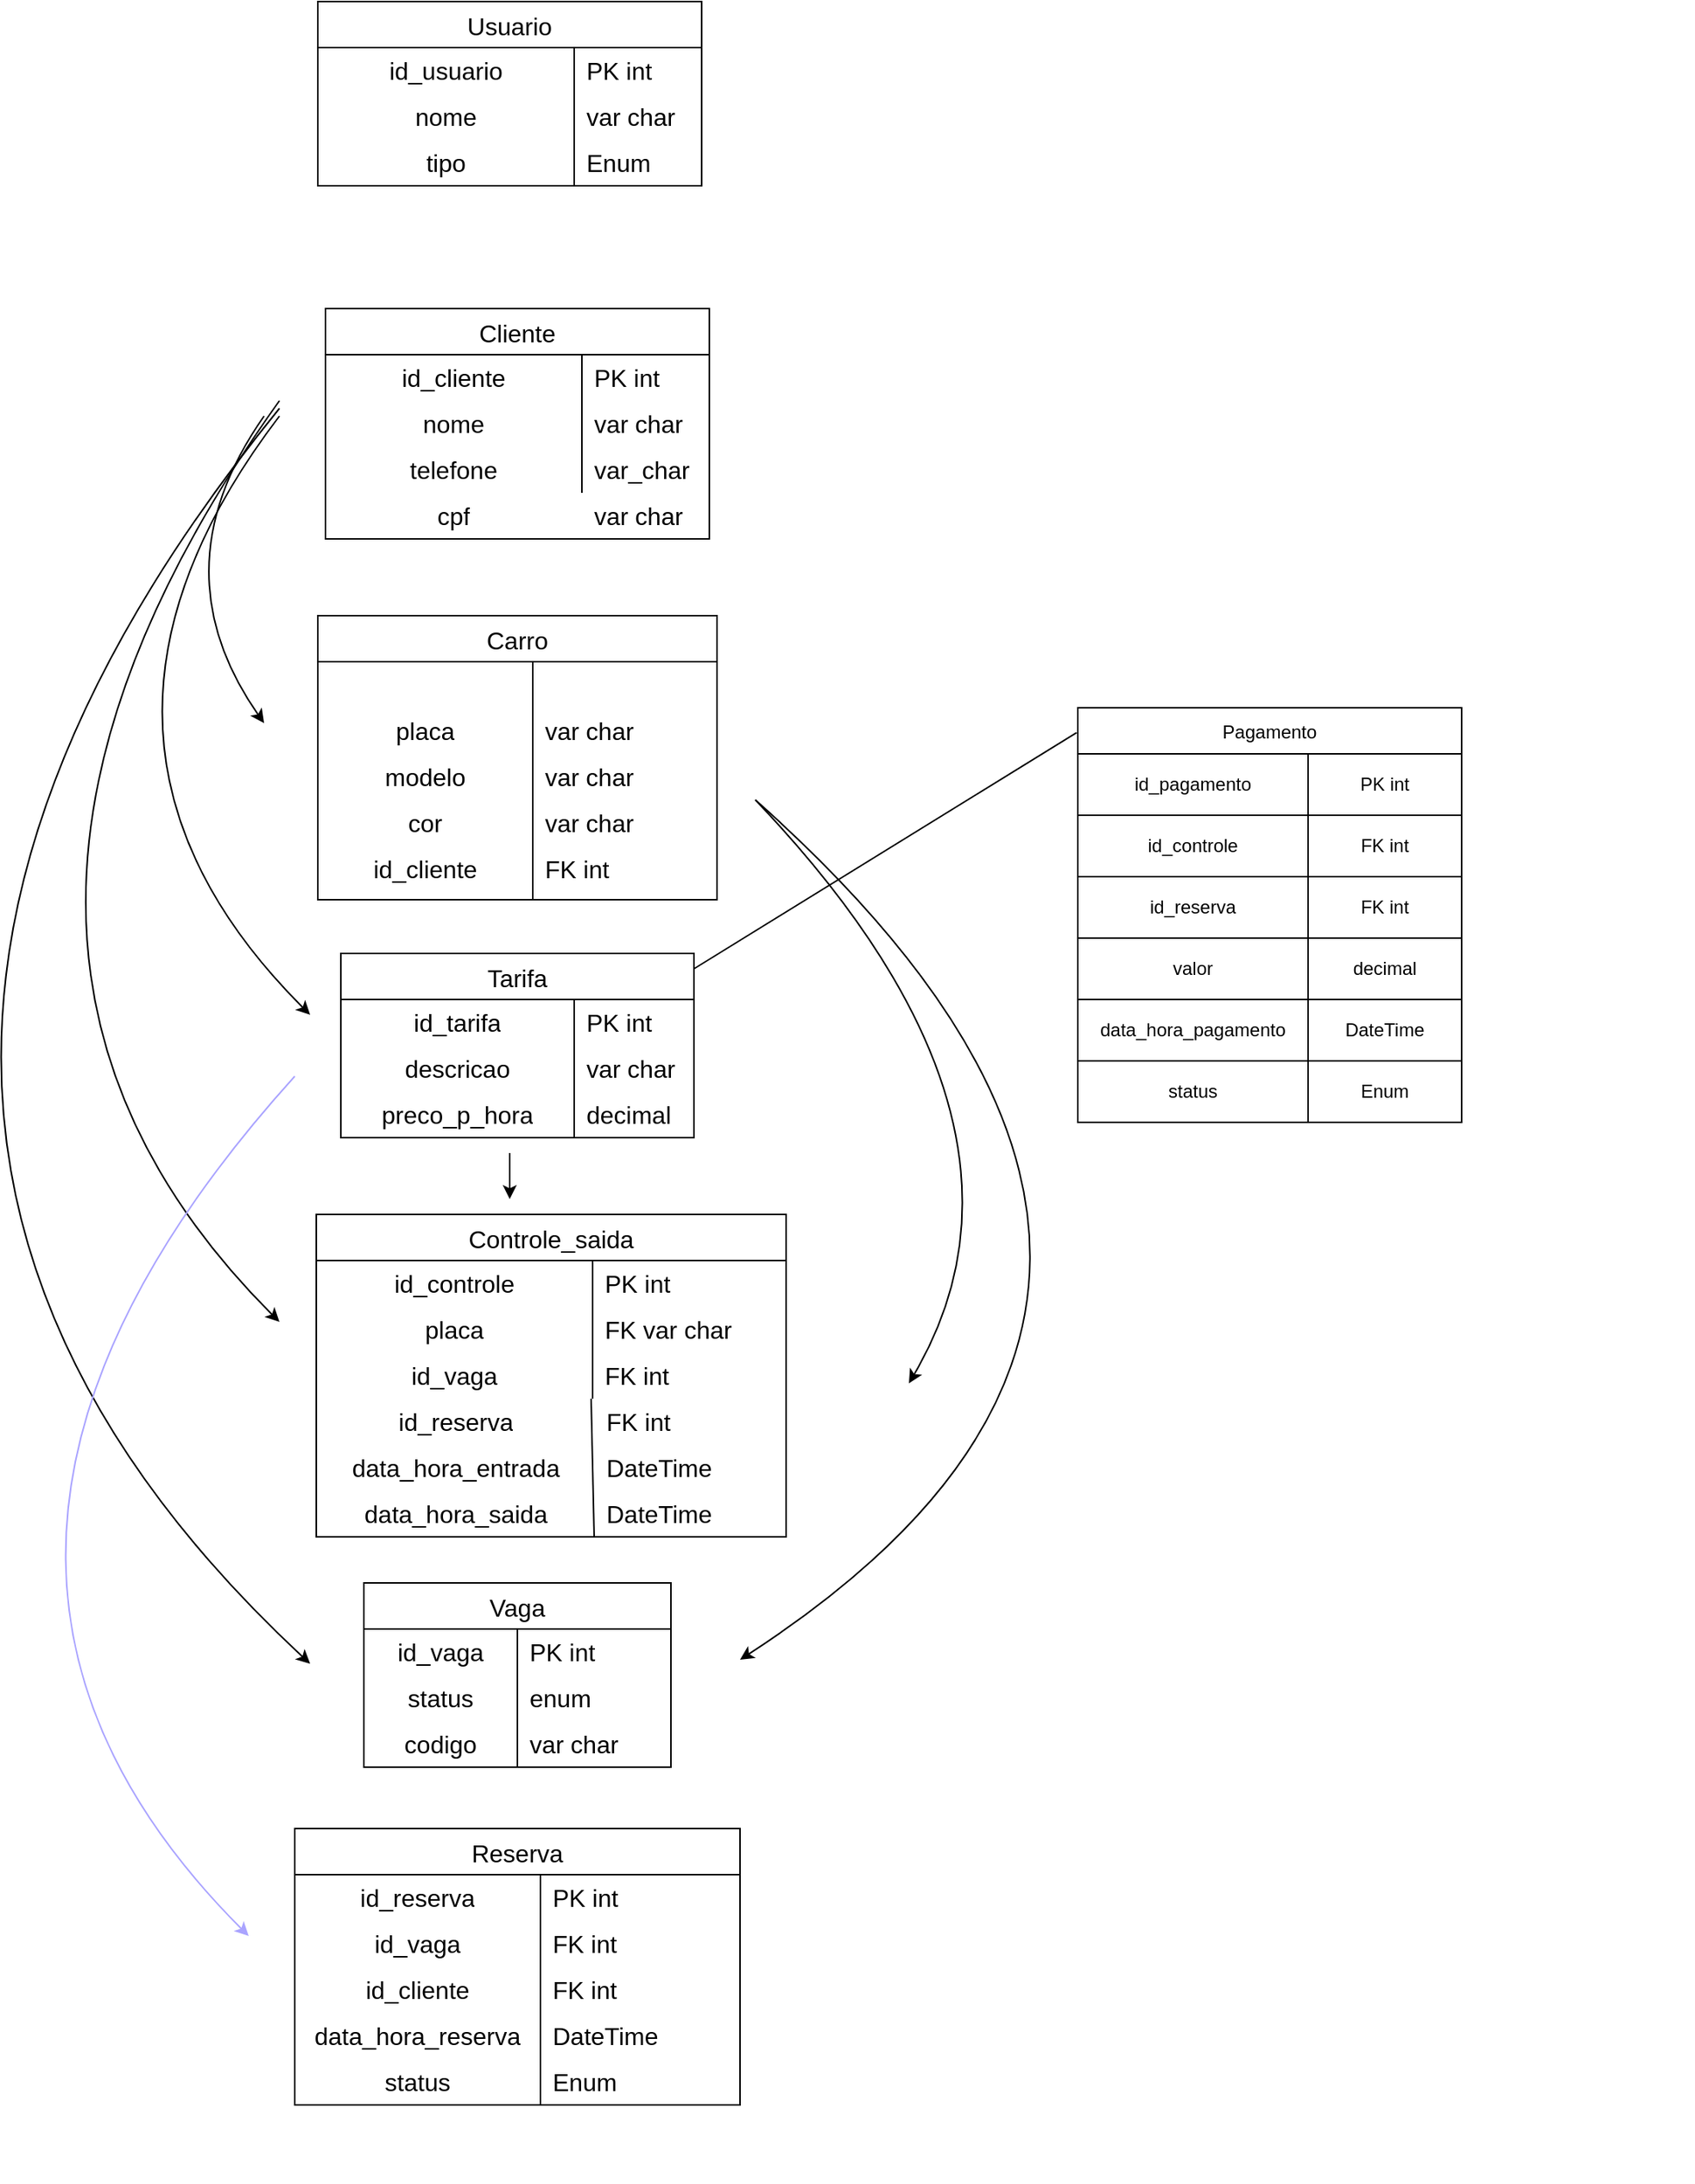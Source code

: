 <mxfile version="26.1.0">
  <diagram name="Página-1" id="wdXB22IewUDBMc40vJ91">
    <mxGraphModel dx="3342" dy="2612" grid="1" gridSize="10" guides="1" tooltips="1" connect="1" arrows="1" fold="1" page="1" pageScale="1" pageWidth="827" pageHeight="1169" math="0" shadow="0">
      <root>
        <mxCell id="0" />
        <mxCell id="1" parent="0" />
        <mxCell id="DIkyXZlzD1gCgE19vxyJ-11" value="Vaga" style="shape=table;startSize=30;container=1;collapsible=0;childLayout=tableLayout;fixedRows=1;rowLines=0;fontStyle=0;strokeColor=default;fontSize=16;" parent="1" vertex="1">
          <mxGeometry x="-135" y="-40" width="200" height="120" as="geometry" />
        </mxCell>
        <mxCell id="DIkyXZlzD1gCgE19vxyJ-12" value="" style="shape=tableRow;horizontal=0;startSize=0;swimlaneHead=0;swimlaneBody=0;top=0;left=0;bottom=0;right=0;collapsible=0;dropTarget=0;fillColor=none;points=[[0,0.5],[1,0.5]];portConstraint=eastwest;strokeColor=inherit;fontSize=16;" parent="DIkyXZlzD1gCgE19vxyJ-11" vertex="1">
          <mxGeometry y="30" width="200" height="30" as="geometry" />
        </mxCell>
        <mxCell id="DIkyXZlzD1gCgE19vxyJ-13" value="id_vaga" style="shape=partialRectangle;html=1;whiteSpace=wrap;connectable=0;fillColor=none;top=0;left=0;bottom=0;right=0;overflow=hidden;pointerEvents=1;strokeColor=inherit;fontSize=16;" parent="DIkyXZlzD1gCgE19vxyJ-12" vertex="1">
          <mxGeometry width="100" height="30" as="geometry">
            <mxRectangle width="100" height="30" as="alternateBounds" />
          </mxGeometry>
        </mxCell>
        <mxCell id="DIkyXZlzD1gCgE19vxyJ-14" value="PK int" style="shape=partialRectangle;html=1;whiteSpace=wrap;connectable=0;fillColor=none;top=0;left=0;bottom=0;right=0;align=left;spacingLeft=6;overflow=hidden;strokeColor=inherit;fontSize=16;" parent="DIkyXZlzD1gCgE19vxyJ-12" vertex="1">
          <mxGeometry x="100" width="100" height="30" as="geometry">
            <mxRectangle width="100" height="30" as="alternateBounds" />
          </mxGeometry>
        </mxCell>
        <mxCell id="DIkyXZlzD1gCgE19vxyJ-15" value="" style="shape=tableRow;horizontal=0;startSize=0;swimlaneHead=0;swimlaneBody=0;top=0;left=0;bottom=0;right=0;collapsible=0;dropTarget=0;fillColor=none;points=[[0,0.5],[1,0.5]];portConstraint=eastwest;strokeColor=inherit;fontSize=16;" parent="DIkyXZlzD1gCgE19vxyJ-11" vertex="1">
          <mxGeometry y="60" width="200" height="30" as="geometry" />
        </mxCell>
        <mxCell id="DIkyXZlzD1gCgE19vxyJ-16" value="status" style="shape=partialRectangle;html=1;whiteSpace=wrap;connectable=0;fillColor=none;top=0;left=0;bottom=0;right=0;overflow=hidden;strokeColor=inherit;fontSize=16;" parent="DIkyXZlzD1gCgE19vxyJ-15" vertex="1">
          <mxGeometry width="100" height="30" as="geometry">
            <mxRectangle width="100" height="30" as="alternateBounds" />
          </mxGeometry>
        </mxCell>
        <mxCell id="DIkyXZlzD1gCgE19vxyJ-17" value="enum" style="shape=partialRectangle;html=1;whiteSpace=wrap;connectable=0;fillColor=none;top=0;left=0;bottom=0;right=0;align=left;spacingLeft=6;overflow=hidden;strokeColor=inherit;fontSize=16;" parent="DIkyXZlzD1gCgE19vxyJ-15" vertex="1">
          <mxGeometry x="100" width="100" height="30" as="geometry">
            <mxRectangle width="100" height="30" as="alternateBounds" />
          </mxGeometry>
        </mxCell>
        <mxCell id="DIkyXZlzD1gCgE19vxyJ-18" value="" style="shape=tableRow;horizontal=0;startSize=0;swimlaneHead=0;swimlaneBody=0;top=0;left=0;bottom=0;right=0;collapsible=0;dropTarget=0;fillColor=none;points=[[0,0.5],[1,0.5]];portConstraint=eastwest;strokeColor=inherit;fontSize=16;" parent="DIkyXZlzD1gCgE19vxyJ-11" vertex="1">
          <mxGeometry y="90" width="200" height="30" as="geometry" />
        </mxCell>
        <mxCell id="DIkyXZlzD1gCgE19vxyJ-19" value="codigo" style="shape=partialRectangle;html=1;whiteSpace=wrap;connectable=0;fillColor=none;top=0;left=0;bottom=0;right=0;overflow=hidden;strokeColor=inherit;fontSize=16;" parent="DIkyXZlzD1gCgE19vxyJ-18" vertex="1">
          <mxGeometry width="100" height="30" as="geometry">
            <mxRectangle width="100" height="30" as="alternateBounds" />
          </mxGeometry>
        </mxCell>
        <mxCell id="DIkyXZlzD1gCgE19vxyJ-20" value="var char" style="shape=partialRectangle;html=1;whiteSpace=wrap;connectable=0;fillColor=none;top=0;left=0;bottom=0;right=0;align=left;spacingLeft=6;overflow=hidden;strokeColor=inherit;fontSize=16;" parent="DIkyXZlzD1gCgE19vxyJ-18" vertex="1">
          <mxGeometry x="100" width="100" height="30" as="geometry">
            <mxRectangle width="100" height="30" as="alternateBounds" />
          </mxGeometry>
        </mxCell>
        <mxCell id="DIkyXZlzD1gCgE19vxyJ-31" value="Cliente" style="shape=table;startSize=30;container=1;collapsible=0;childLayout=tableLayout;fixedRows=1;rowLines=0;fontStyle=0;strokeColor=default;fontSize=16;" parent="1" vertex="1">
          <mxGeometry x="-160" y="-870" width="250" height="150" as="geometry" />
        </mxCell>
        <mxCell id="DIkyXZlzD1gCgE19vxyJ-32" value="" style="shape=tableRow;horizontal=0;startSize=0;swimlaneHead=0;swimlaneBody=0;top=0;left=0;bottom=0;right=0;collapsible=0;dropTarget=0;fillColor=none;points=[[0,0.5],[1,0.5]];portConstraint=eastwest;strokeColor=inherit;fontSize=16;" parent="DIkyXZlzD1gCgE19vxyJ-31" vertex="1">
          <mxGeometry y="30" width="250" height="30" as="geometry" />
        </mxCell>
        <mxCell id="DIkyXZlzD1gCgE19vxyJ-33" value="id_cliente" style="shape=partialRectangle;html=1;whiteSpace=wrap;connectable=0;fillColor=none;top=0;left=0;bottom=0;right=0;overflow=hidden;pointerEvents=1;strokeColor=inherit;fontSize=16;" parent="DIkyXZlzD1gCgE19vxyJ-32" vertex="1">
          <mxGeometry width="167" height="30" as="geometry">
            <mxRectangle width="167" height="30" as="alternateBounds" />
          </mxGeometry>
        </mxCell>
        <mxCell id="DIkyXZlzD1gCgE19vxyJ-34" value="PK int" style="shape=partialRectangle;html=1;whiteSpace=wrap;connectable=0;fillColor=none;top=0;left=0;bottom=0;right=0;align=left;spacingLeft=6;overflow=hidden;strokeColor=inherit;fontSize=16;" parent="DIkyXZlzD1gCgE19vxyJ-32" vertex="1">
          <mxGeometry x="167" width="83" height="30" as="geometry">
            <mxRectangle width="83" height="30" as="alternateBounds" />
          </mxGeometry>
        </mxCell>
        <mxCell id="DIkyXZlzD1gCgE19vxyJ-35" value="" style="shape=tableRow;horizontal=0;startSize=0;swimlaneHead=0;swimlaneBody=0;top=0;left=0;bottom=0;right=0;collapsible=0;dropTarget=0;fillColor=none;points=[[0,0.5],[1,0.5]];portConstraint=eastwest;strokeColor=inherit;fontSize=16;" parent="DIkyXZlzD1gCgE19vxyJ-31" vertex="1">
          <mxGeometry y="60" width="250" height="30" as="geometry" />
        </mxCell>
        <mxCell id="DIkyXZlzD1gCgE19vxyJ-36" value="nome" style="shape=partialRectangle;html=1;whiteSpace=wrap;connectable=0;fillColor=none;top=0;left=0;bottom=0;right=0;overflow=hidden;strokeColor=inherit;fontSize=16;" parent="DIkyXZlzD1gCgE19vxyJ-35" vertex="1">
          <mxGeometry width="167" height="30" as="geometry">
            <mxRectangle width="167" height="30" as="alternateBounds" />
          </mxGeometry>
        </mxCell>
        <mxCell id="DIkyXZlzD1gCgE19vxyJ-37" value="var char" style="shape=partialRectangle;html=1;whiteSpace=wrap;connectable=0;fillColor=none;top=0;left=0;bottom=0;right=0;align=left;spacingLeft=6;overflow=hidden;strokeColor=inherit;fontSize=16;" parent="DIkyXZlzD1gCgE19vxyJ-35" vertex="1">
          <mxGeometry x="167" width="83" height="30" as="geometry">
            <mxRectangle width="83" height="30" as="alternateBounds" />
          </mxGeometry>
        </mxCell>
        <mxCell id="DIkyXZlzD1gCgE19vxyJ-38" value="" style="shape=tableRow;horizontal=0;startSize=0;swimlaneHead=0;swimlaneBody=0;top=0;left=0;bottom=0;right=0;collapsible=0;dropTarget=0;fillColor=none;points=[[0,0.5],[1,0.5]];portConstraint=eastwest;strokeColor=inherit;fontSize=16;" parent="DIkyXZlzD1gCgE19vxyJ-31" vertex="1">
          <mxGeometry y="90" width="250" height="30" as="geometry" />
        </mxCell>
        <mxCell id="DIkyXZlzD1gCgE19vxyJ-39" value="telefone" style="shape=partialRectangle;html=1;whiteSpace=wrap;connectable=0;fillColor=none;top=0;left=0;bottom=0;right=0;overflow=hidden;strokeColor=inherit;fontSize=16;" parent="DIkyXZlzD1gCgE19vxyJ-38" vertex="1">
          <mxGeometry width="167" height="30" as="geometry">
            <mxRectangle width="167" height="30" as="alternateBounds" />
          </mxGeometry>
        </mxCell>
        <mxCell id="DIkyXZlzD1gCgE19vxyJ-40" value="var_char" style="shape=partialRectangle;html=1;whiteSpace=wrap;connectable=0;fillColor=none;top=0;left=0;bottom=0;right=0;align=left;spacingLeft=6;overflow=hidden;strokeColor=inherit;fontSize=16;" parent="DIkyXZlzD1gCgE19vxyJ-38" vertex="1">
          <mxGeometry x="167" width="83" height="30" as="geometry">
            <mxRectangle width="83" height="30" as="alternateBounds" />
          </mxGeometry>
        </mxCell>
        <mxCell id="DIkyXZlzD1gCgE19vxyJ-41" value="Reserva" style="shape=table;startSize=30;container=1;collapsible=0;childLayout=tableLayout;fixedRows=1;rowLines=0;fontStyle=0;strokeColor=default;fontSize=16;" parent="1" vertex="1">
          <mxGeometry x="-180" y="120" width="290" height="180" as="geometry" />
        </mxCell>
        <mxCell id="DIkyXZlzD1gCgE19vxyJ-42" value="" style="shape=tableRow;horizontal=0;startSize=0;swimlaneHead=0;swimlaneBody=0;top=0;left=0;bottom=0;right=0;collapsible=0;dropTarget=0;fillColor=none;points=[[0,0.5],[1,0.5]];portConstraint=eastwest;strokeColor=inherit;fontSize=16;" parent="DIkyXZlzD1gCgE19vxyJ-41" vertex="1">
          <mxGeometry y="30" width="290" height="30" as="geometry" />
        </mxCell>
        <mxCell id="DIkyXZlzD1gCgE19vxyJ-43" value="id_reserva" style="shape=partialRectangle;html=1;whiteSpace=wrap;connectable=0;fillColor=none;top=0;left=0;bottom=0;right=0;overflow=hidden;pointerEvents=1;strokeColor=inherit;fontSize=16;" parent="DIkyXZlzD1gCgE19vxyJ-42" vertex="1">
          <mxGeometry width="160" height="30" as="geometry">
            <mxRectangle width="160" height="30" as="alternateBounds" />
          </mxGeometry>
        </mxCell>
        <mxCell id="DIkyXZlzD1gCgE19vxyJ-44" value="PK int" style="shape=partialRectangle;html=1;whiteSpace=wrap;connectable=0;fillColor=none;top=0;left=0;bottom=0;right=0;align=left;spacingLeft=6;overflow=hidden;strokeColor=inherit;fontSize=16;" parent="DIkyXZlzD1gCgE19vxyJ-42" vertex="1">
          <mxGeometry x="160" width="130" height="30" as="geometry">
            <mxRectangle width="130" height="30" as="alternateBounds" />
          </mxGeometry>
        </mxCell>
        <mxCell id="DIkyXZlzD1gCgE19vxyJ-45" value="" style="shape=tableRow;horizontal=0;startSize=0;swimlaneHead=0;swimlaneBody=0;top=0;left=0;bottom=0;right=0;collapsible=0;dropTarget=0;fillColor=none;points=[[0,0.5],[1,0.5]];portConstraint=eastwest;strokeColor=inherit;fontSize=16;" parent="DIkyXZlzD1gCgE19vxyJ-41" vertex="1">
          <mxGeometry y="60" width="290" height="30" as="geometry" />
        </mxCell>
        <mxCell id="DIkyXZlzD1gCgE19vxyJ-46" value="id_vaga" style="shape=partialRectangle;html=1;whiteSpace=wrap;connectable=0;fillColor=none;top=0;left=0;bottom=0;right=0;overflow=hidden;strokeColor=inherit;fontSize=16;" parent="DIkyXZlzD1gCgE19vxyJ-45" vertex="1">
          <mxGeometry width="160" height="30" as="geometry">
            <mxRectangle width="160" height="30" as="alternateBounds" />
          </mxGeometry>
        </mxCell>
        <mxCell id="DIkyXZlzD1gCgE19vxyJ-47" value="FK int" style="shape=partialRectangle;html=1;whiteSpace=wrap;connectable=0;fillColor=none;top=0;left=0;bottom=0;right=0;align=left;spacingLeft=6;overflow=hidden;strokeColor=inherit;fontSize=16;" parent="DIkyXZlzD1gCgE19vxyJ-45" vertex="1">
          <mxGeometry x="160" width="130" height="30" as="geometry">
            <mxRectangle width="130" height="30" as="alternateBounds" />
          </mxGeometry>
        </mxCell>
        <mxCell id="DIkyXZlzD1gCgE19vxyJ-48" value="" style="shape=tableRow;horizontal=0;startSize=0;swimlaneHead=0;swimlaneBody=0;top=0;left=0;bottom=0;right=0;collapsible=0;dropTarget=0;fillColor=none;points=[[0,0.5],[1,0.5]];portConstraint=eastwest;strokeColor=inherit;fontSize=16;" parent="DIkyXZlzD1gCgE19vxyJ-41" vertex="1">
          <mxGeometry y="90" width="290" height="30" as="geometry" />
        </mxCell>
        <mxCell id="DIkyXZlzD1gCgE19vxyJ-49" value="id_cliente" style="shape=partialRectangle;html=1;whiteSpace=wrap;connectable=0;fillColor=none;top=0;left=0;bottom=0;right=0;overflow=hidden;strokeColor=inherit;fontSize=16;" parent="DIkyXZlzD1gCgE19vxyJ-48" vertex="1">
          <mxGeometry width="160" height="30" as="geometry">
            <mxRectangle width="160" height="30" as="alternateBounds" />
          </mxGeometry>
        </mxCell>
        <mxCell id="DIkyXZlzD1gCgE19vxyJ-50" value="FK int" style="shape=partialRectangle;html=1;whiteSpace=wrap;connectable=0;fillColor=none;top=0;left=0;bottom=0;right=0;align=left;spacingLeft=6;overflow=hidden;strokeColor=inherit;fontSize=16;" parent="DIkyXZlzD1gCgE19vxyJ-48" vertex="1">
          <mxGeometry x="160" width="130" height="30" as="geometry">
            <mxRectangle width="130" height="30" as="alternateBounds" />
          </mxGeometry>
        </mxCell>
        <mxCell id="DIkyXZlzD1gCgE19vxyJ-51" value="Controle_saida" style="shape=table;startSize=30;container=1;collapsible=0;childLayout=tableLayout;fixedRows=1;rowLines=0;fontStyle=0;strokeColor=default;fontSize=16;strokeWidth=1;" parent="1" vertex="1">
          <mxGeometry x="-166" y="-280" width="306" height="210" as="geometry" />
        </mxCell>
        <mxCell id="DIkyXZlzD1gCgE19vxyJ-52" value="" style="shape=tableRow;horizontal=0;startSize=0;swimlaneHead=0;swimlaneBody=0;top=0;left=0;bottom=0;right=0;collapsible=0;dropTarget=0;fillColor=none;points=[[0,0.5],[1,0.5]];portConstraint=eastwest;strokeColor=inherit;fontSize=16;" parent="DIkyXZlzD1gCgE19vxyJ-51" vertex="1">
          <mxGeometry y="30" width="306" height="30" as="geometry" />
        </mxCell>
        <mxCell id="DIkyXZlzD1gCgE19vxyJ-53" value="id_controle" style="shape=partialRectangle;html=1;whiteSpace=wrap;connectable=0;fillColor=none;top=0;left=0;bottom=0;right=0;overflow=hidden;pointerEvents=1;strokeColor=inherit;fontSize=16;" parent="DIkyXZlzD1gCgE19vxyJ-52" vertex="1">
          <mxGeometry width="180" height="30" as="geometry">
            <mxRectangle width="180" height="30" as="alternateBounds" />
          </mxGeometry>
        </mxCell>
        <mxCell id="DIkyXZlzD1gCgE19vxyJ-54" value="PK int" style="shape=partialRectangle;html=1;whiteSpace=wrap;connectable=0;fillColor=none;top=0;left=0;bottom=0;right=0;align=left;spacingLeft=6;overflow=hidden;strokeColor=inherit;fontSize=16;" parent="DIkyXZlzD1gCgE19vxyJ-52" vertex="1">
          <mxGeometry x="180" width="126" height="30" as="geometry">
            <mxRectangle width="126" height="30" as="alternateBounds" />
          </mxGeometry>
        </mxCell>
        <mxCell id="DIkyXZlzD1gCgE19vxyJ-55" value="" style="shape=tableRow;horizontal=0;startSize=0;swimlaneHead=0;swimlaneBody=0;top=0;left=0;bottom=0;right=0;collapsible=0;dropTarget=0;fillColor=none;points=[[0,0.5],[1,0.5]];portConstraint=eastwest;strokeColor=inherit;fontSize=16;" parent="DIkyXZlzD1gCgE19vxyJ-51" vertex="1">
          <mxGeometry y="60" width="306" height="30" as="geometry" />
        </mxCell>
        <mxCell id="DIkyXZlzD1gCgE19vxyJ-56" value="placa" style="shape=partialRectangle;html=1;whiteSpace=wrap;connectable=0;fillColor=none;top=0;left=0;bottom=0;right=0;overflow=hidden;strokeColor=inherit;fontSize=16;" parent="DIkyXZlzD1gCgE19vxyJ-55" vertex="1">
          <mxGeometry width="180" height="30" as="geometry">
            <mxRectangle width="180" height="30" as="alternateBounds" />
          </mxGeometry>
        </mxCell>
        <mxCell id="DIkyXZlzD1gCgE19vxyJ-57" value="FK var char" style="shape=partialRectangle;html=1;whiteSpace=wrap;connectable=0;fillColor=none;top=0;left=0;bottom=0;right=0;align=left;spacingLeft=6;overflow=hidden;strokeColor=inherit;fontSize=16;" parent="DIkyXZlzD1gCgE19vxyJ-55" vertex="1">
          <mxGeometry x="180" width="126" height="30" as="geometry">
            <mxRectangle width="126" height="30" as="alternateBounds" />
          </mxGeometry>
        </mxCell>
        <mxCell id="DIkyXZlzD1gCgE19vxyJ-58" value="" style="shape=tableRow;horizontal=0;startSize=0;swimlaneHead=0;swimlaneBody=0;top=0;left=0;bottom=0;right=0;collapsible=0;dropTarget=0;fillColor=none;points=[[0,0.5],[1,0.5]];portConstraint=eastwest;strokeColor=inherit;fontSize=16;" parent="DIkyXZlzD1gCgE19vxyJ-51" vertex="1">
          <mxGeometry y="90" width="306" height="30" as="geometry" />
        </mxCell>
        <mxCell id="DIkyXZlzD1gCgE19vxyJ-59" value="id_vaga" style="shape=partialRectangle;html=1;whiteSpace=wrap;connectable=0;fillColor=none;top=0;left=0;bottom=0;right=0;overflow=hidden;strokeColor=inherit;fontSize=16;" parent="DIkyXZlzD1gCgE19vxyJ-58" vertex="1">
          <mxGeometry width="180" height="30" as="geometry">
            <mxRectangle width="180" height="30" as="alternateBounds" />
          </mxGeometry>
        </mxCell>
        <mxCell id="DIkyXZlzD1gCgE19vxyJ-60" value="FK int" style="shape=partialRectangle;html=1;whiteSpace=wrap;connectable=0;fillColor=none;top=0;left=0;bottom=0;right=0;align=left;spacingLeft=6;overflow=hidden;strokeColor=inherit;fontSize=16;" parent="DIkyXZlzD1gCgE19vxyJ-58" vertex="1">
          <mxGeometry x="180" width="126" height="30" as="geometry">
            <mxRectangle width="126" height="30" as="alternateBounds" />
          </mxGeometry>
        </mxCell>
        <mxCell id="DIkyXZlzD1gCgE19vxyJ-70" value="Tarifa" style="shape=table;startSize=30;container=1;collapsible=0;childLayout=tableLayout;fixedRows=1;rowLines=0;fontStyle=0;strokeColor=default;fontSize=16;" parent="1" vertex="1">
          <mxGeometry x="-150" y="-450" width="230" height="120" as="geometry" />
        </mxCell>
        <mxCell id="DIkyXZlzD1gCgE19vxyJ-71" value="" style="shape=tableRow;horizontal=0;startSize=0;swimlaneHead=0;swimlaneBody=0;top=0;left=0;bottom=0;right=0;collapsible=0;dropTarget=0;fillColor=none;points=[[0,0.5],[1,0.5]];portConstraint=eastwest;strokeColor=inherit;fontSize=16;" parent="DIkyXZlzD1gCgE19vxyJ-70" vertex="1">
          <mxGeometry y="30" width="230" height="30" as="geometry" />
        </mxCell>
        <mxCell id="DIkyXZlzD1gCgE19vxyJ-72" value="id_tarifa" style="shape=partialRectangle;html=1;whiteSpace=wrap;connectable=0;fillColor=none;top=0;left=0;bottom=0;right=0;overflow=hidden;pointerEvents=1;strokeColor=inherit;fontSize=16;" parent="DIkyXZlzD1gCgE19vxyJ-71" vertex="1">
          <mxGeometry width="152" height="30" as="geometry">
            <mxRectangle width="152" height="30" as="alternateBounds" />
          </mxGeometry>
        </mxCell>
        <mxCell id="DIkyXZlzD1gCgE19vxyJ-73" value="PK int" style="shape=partialRectangle;html=1;whiteSpace=wrap;connectable=0;fillColor=none;top=0;left=0;bottom=0;right=0;align=left;spacingLeft=6;overflow=hidden;strokeColor=inherit;fontSize=16;" parent="DIkyXZlzD1gCgE19vxyJ-71" vertex="1">
          <mxGeometry x="152" width="78" height="30" as="geometry">
            <mxRectangle width="78" height="30" as="alternateBounds" />
          </mxGeometry>
        </mxCell>
        <mxCell id="DIkyXZlzD1gCgE19vxyJ-74" value="" style="shape=tableRow;horizontal=0;startSize=0;swimlaneHead=0;swimlaneBody=0;top=0;left=0;bottom=0;right=0;collapsible=0;dropTarget=0;fillColor=none;points=[[0,0.5],[1,0.5]];portConstraint=eastwest;strokeColor=inherit;fontSize=16;" parent="DIkyXZlzD1gCgE19vxyJ-70" vertex="1">
          <mxGeometry y="60" width="230" height="30" as="geometry" />
        </mxCell>
        <mxCell id="DIkyXZlzD1gCgE19vxyJ-75" value="descricao" style="shape=partialRectangle;html=1;whiteSpace=wrap;connectable=0;fillColor=none;top=0;left=0;bottom=0;right=0;overflow=hidden;strokeColor=inherit;fontSize=16;" parent="DIkyXZlzD1gCgE19vxyJ-74" vertex="1">
          <mxGeometry width="152" height="30" as="geometry">
            <mxRectangle width="152" height="30" as="alternateBounds" />
          </mxGeometry>
        </mxCell>
        <mxCell id="DIkyXZlzD1gCgE19vxyJ-76" value="var char" style="shape=partialRectangle;html=1;whiteSpace=wrap;connectable=0;fillColor=none;top=0;left=0;bottom=0;right=0;align=left;spacingLeft=6;overflow=hidden;strokeColor=inherit;fontSize=16;" parent="DIkyXZlzD1gCgE19vxyJ-74" vertex="1">
          <mxGeometry x="152" width="78" height="30" as="geometry">
            <mxRectangle width="78" height="30" as="alternateBounds" />
          </mxGeometry>
        </mxCell>
        <mxCell id="DIkyXZlzD1gCgE19vxyJ-77" value="" style="shape=tableRow;horizontal=0;startSize=0;swimlaneHead=0;swimlaneBody=0;top=0;left=0;bottom=0;right=0;collapsible=0;dropTarget=0;fillColor=none;points=[[0,0.5],[1,0.5]];portConstraint=eastwest;strokeColor=inherit;fontSize=16;" parent="DIkyXZlzD1gCgE19vxyJ-70" vertex="1">
          <mxGeometry y="90" width="230" height="30" as="geometry" />
        </mxCell>
        <mxCell id="DIkyXZlzD1gCgE19vxyJ-78" value="preco_p_hora" style="shape=partialRectangle;html=1;whiteSpace=wrap;connectable=0;fillColor=none;top=0;left=0;bottom=0;right=0;overflow=hidden;strokeColor=inherit;fontSize=16;" parent="DIkyXZlzD1gCgE19vxyJ-77" vertex="1">
          <mxGeometry width="152" height="30" as="geometry">
            <mxRectangle width="152" height="30" as="alternateBounds" />
          </mxGeometry>
        </mxCell>
        <mxCell id="DIkyXZlzD1gCgE19vxyJ-79" value="decimal" style="shape=partialRectangle;html=1;whiteSpace=wrap;connectable=0;fillColor=none;top=0;left=0;bottom=0;right=0;align=left;spacingLeft=6;overflow=hidden;strokeColor=inherit;fontSize=16;" parent="DIkyXZlzD1gCgE19vxyJ-77" vertex="1">
          <mxGeometry x="152" width="78" height="30" as="geometry">
            <mxRectangle width="78" height="30" as="alternateBounds" />
          </mxGeometry>
        </mxCell>
        <mxCell id="DIkyXZlzD1gCgE19vxyJ-83" value="" style="shape=tableRow;horizontal=0;startSize=0;swimlaneHead=0;swimlaneBody=0;top=0;left=0;bottom=0;right=0;collapsible=0;dropTarget=0;fillColor=none;points=[[0,0.5],[1,0.5]];portConstraint=eastwest;strokeColor=inherit;fontSize=16;" parent="1" vertex="1">
          <mxGeometry x="550" y="270" width="180" height="30" as="geometry" />
        </mxCell>
        <mxCell id="DIkyXZlzD1gCgE19vxyJ-86" value="" style="shape=tableRow;horizontal=0;startSize=0;swimlaneHead=0;swimlaneBody=0;top=0;left=0;bottom=0;right=0;collapsible=0;dropTarget=0;fillColor=none;points=[[0,0.5],[1,0.5]];portConstraint=eastwest;strokeColor=inherit;fontSize=16;" parent="1" vertex="1">
          <mxGeometry x="370" y="230" width="180" height="30" as="geometry" />
        </mxCell>
        <mxCell id="DIkyXZlzD1gCgE19vxyJ-89" value="" style="shape=tableRow;horizontal=0;startSize=0;swimlaneHead=0;swimlaneBody=0;top=0;left=0;bottom=0;right=0;collapsible=0;dropTarget=0;fillColor=none;points=[[0,0.5],[1,0.5]];portConstraint=eastwest;strokeColor=inherit;fontSize=16;" parent="1" vertex="1">
          <mxGeometry x="380" y="320" width="180" height="30" as="geometry" />
        </mxCell>
        <mxCell id="DIkyXZlzD1gCgE19vxyJ-21" value="Carro" style="shape=table;startSize=30;container=1;collapsible=0;childLayout=tableLayout;fixedRows=1;rowLines=0;fontStyle=0;strokeColor=default;fontSize=16;" parent="1" vertex="1">
          <mxGeometry x="-165" y="-670" width="260" height="185" as="geometry" />
        </mxCell>
        <mxCell id="DIkyXZlzD1gCgE19vxyJ-22" value="" style="shape=tableRow;horizontal=0;startSize=0;swimlaneHead=0;swimlaneBody=0;top=0;left=0;bottom=0;right=0;collapsible=0;dropTarget=0;fillColor=none;points=[[0,0.5],[1,0.5]];portConstraint=eastwest;strokeColor=inherit;fontSize=16;" parent="DIkyXZlzD1gCgE19vxyJ-21" vertex="1">
          <mxGeometry y="30" width="260" height="30" as="geometry" />
        </mxCell>
        <mxCell id="DIkyXZlzD1gCgE19vxyJ-23" value="" style="shape=partialRectangle;html=1;whiteSpace=wrap;connectable=0;fillColor=none;top=0;left=0;bottom=0;right=0;overflow=hidden;pointerEvents=1;strokeColor=inherit;fontSize=16;" parent="DIkyXZlzD1gCgE19vxyJ-22" vertex="1">
          <mxGeometry width="140" height="30" as="geometry">
            <mxRectangle width="140" height="30" as="alternateBounds" />
          </mxGeometry>
        </mxCell>
        <mxCell id="DIkyXZlzD1gCgE19vxyJ-24" value="" style="shape=partialRectangle;html=1;whiteSpace=wrap;connectable=0;fillColor=none;top=0;left=0;bottom=0;right=0;align=left;spacingLeft=6;overflow=hidden;strokeColor=inherit;fontSize=16;" parent="DIkyXZlzD1gCgE19vxyJ-22" vertex="1">
          <mxGeometry x="140" width="120" height="30" as="geometry">
            <mxRectangle width="120" height="30" as="alternateBounds" />
          </mxGeometry>
        </mxCell>
        <mxCell id="DIkyXZlzD1gCgE19vxyJ-25" value="" style="shape=tableRow;horizontal=0;startSize=0;swimlaneHead=0;swimlaneBody=0;top=0;left=0;bottom=0;right=0;collapsible=0;dropTarget=0;fillColor=none;points=[[0,0.5],[1,0.5]];portConstraint=eastwest;strokeColor=inherit;fontSize=16;" parent="DIkyXZlzD1gCgE19vxyJ-21" vertex="1">
          <mxGeometry y="60" width="260" height="30" as="geometry" />
        </mxCell>
        <mxCell id="DIkyXZlzD1gCgE19vxyJ-26" value="placa" style="shape=partialRectangle;html=1;whiteSpace=wrap;connectable=0;fillColor=none;top=0;left=0;bottom=0;right=0;overflow=hidden;strokeColor=inherit;fontSize=16;" parent="DIkyXZlzD1gCgE19vxyJ-25" vertex="1">
          <mxGeometry width="140" height="30" as="geometry">
            <mxRectangle width="140" height="30" as="alternateBounds" />
          </mxGeometry>
        </mxCell>
        <mxCell id="DIkyXZlzD1gCgE19vxyJ-27" value="var char" style="shape=partialRectangle;html=1;whiteSpace=wrap;connectable=0;fillColor=none;top=0;left=0;bottom=0;right=0;align=left;spacingLeft=6;overflow=hidden;strokeColor=inherit;fontSize=16;" parent="DIkyXZlzD1gCgE19vxyJ-25" vertex="1">
          <mxGeometry x="140" width="120" height="30" as="geometry">
            <mxRectangle width="120" height="30" as="alternateBounds" />
          </mxGeometry>
        </mxCell>
        <mxCell id="DIkyXZlzD1gCgE19vxyJ-28" value="" style="shape=tableRow;horizontal=0;startSize=0;swimlaneHead=0;swimlaneBody=0;top=0;left=0;bottom=0;right=0;collapsible=0;dropTarget=0;fillColor=none;points=[[0,0.5],[1,0.5]];portConstraint=eastwest;strokeColor=inherit;fontSize=16;" parent="DIkyXZlzD1gCgE19vxyJ-21" vertex="1">
          <mxGeometry y="90" width="260" height="30" as="geometry" />
        </mxCell>
        <mxCell id="DIkyXZlzD1gCgE19vxyJ-29" value="modelo" style="shape=partialRectangle;html=1;whiteSpace=wrap;connectable=0;fillColor=none;top=0;left=0;bottom=0;right=0;overflow=hidden;strokeColor=inherit;fontSize=16;" parent="DIkyXZlzD1gCgE19vxyJ-28" vertex="1">
          <mxGeometry width="140" height="30" as="geometry">
            <mxRectangle width="140" height="30" as="alternateBounds" />
          </mxGeometry>
        </mxCell>
        <mxCell id="DIkyXZlzD1gCgE19vxyJ-30" value="var char" style="shape=partialRectangle;html=1;whiteSpace=wrap;connectable=0;fillColor=none;top=0;left=0;bottom=0;right=0;align=left;spacingLeft=6;overflow=hidden;strokeColor=inherit;fontSize=16;" parent="DIkyXZlzD1gCgE19vxyJ-28" vertex="1">
          <mxGeometry x="140" width="120" height="30" as="geometry">
            <mxRectangle width="120" height="30" as="alternateBounds" />
          </mxGeometry>
        </mxCell>
        <mxCell id="DIkyXZlzD1gCgE19vxyJ-85" value="var char" style="shape=partialRectangle;html=1;whiteSpace=wrap;connectable=0;fillColor=none;top=0;left=0;bottom=0;right=0;align=left;spacingLeft=6;overflow=hidden;strokeColor=inherit;fontSize=16;" parent="1" vertex="1">
          <mxGeometry x="-25" y="-550" width="120" height="30" as="geometry">
            <mxRectangle width="100" height="30" as="alternateBounds" />
          </mxGeometry>
        </mxCell>
        <mxCell id="DIkyXZlzD1gCgE19vxyJ-84" value="cor" style="shape=partialRectangle;html=1;whiteSpace=wrap;connectable=0;fillColor=none;top=0;left=0;bottom=0;right=0;overflow=hidden;pointerEvents=1;strokeColor=inherit;fontSize=16;" parent="1" vertex="1">
          <mxGeometry x="-165" y="-550" width="140" height="30" as="geometry">
            <mxRectangle width="80" height="30" as="alternateBounds" />
          </mxGeometry>
        </mxCell>
        <mxCell id="DIkyXZlzD1gCgE19vxyJ-87" value="id_cliente" style="shape=partialRectangle;html=1;whiteSpace=wrap;connectable=0;fillColor=none;top=0;left=0;bottom=0;right=0;overflow=hidden;strokeColor=inherit;fontSize=16;" parent="1" vertex="1">
          <mxGeometry x="-165" y="-520" width="140" height="30" as="geometry">
            <mxRectangle width="80" height="30" as="alternateBounds" />
          </mxGeometry>
        </mxCell>
        <mxCell id="DIkyXZlzD1gCgE19vxyJ-88" value="FK int" style="shape=partialRectangle;html=1;whiteSpace=wrap;connectable=0;fillColor=none;top=0;left=0;bottom=0;right=0;align=left;spacingLeft=6;overflow=hidden;strokeColor=inherit;fontSize=16;" parent="1" vertex="1">
          <mxGeometry x="-25" y="-520" width="120" height="30" as="geometry">
            <mxRectangle width="100" height="30" as="alternateBounds" />
          </mxGeometry>
        </mxCell>
        <mxCell id="DIkyXZlzD1gCgE19vxyJ-94" value="id_reserva" style="shape=partialRectangle;html=1;whiteSpace=wrap;connectable=0;fillColor=none;top=0;left=0;bottom=0;right=0;overflow=hidden;pointerEvents=1;strokeColor=inherit;fontSize=16;" parent="1" vertex="1">
          <mxGeometry x="-145" y="-160" width="140" height="30" as="geometry">
            <mxRectangle width="140" height="30" as="alternateBounds" />
          </mxGeometry>
        </mxCell>
        <mxCell id="DIkyXZlzD1gCgE19vxyJ-95" value="FK int" style="shape=partialRectangle;html=1;whiteSpace=wrap;connectable=0;fillColor=none;top=0;left=0;bottom=0;right=0;align=left;spacingLeft=6;overflow=hidden;strokeColor=inherit;fontSize=16;" parent="1" vertex="1">
          <mxGeometry x="15" y="-160" width="80" height="30" as="geometry">
            <mxRectangle width="120" height="30" as="alternateBounds" />
          </mxGeometry>
        </mxCell>
        <mxCell id="DIkyXZlzD1gCgE19vxyJ-96" value="data_hora_entrada" style="shape=partialRectangle;html=1;whiteSpace=wrap;connectable=0;fillColor=none;top=0;left=0;bottom=0;right=0;overflow=hidden;strokeColor=inherit;fontSize=16;" parent="1" vertex="1">
          <mxGeometry x="-165" y="-130" width="180" height="30" as="geometry">
            <mxRectangle width="140" height="30" as="alternateBounds" />
          </mxGeometry>
        </mxCell>
        <mxCell id="DIkyXZlzD1gCgE19vxyJ-97" value="DateTime" style="shape=partialRectangle;html=1;whiteSpace=wrap;connectable=0;fillColor=none;top=0;left=0;bottom=0;right=0;align=left;spacingLeft=6;overflow=hidden;strokeColor=inherit;fontSize=16;" parent="1" vertex="1">
          <mxGeometry x="15" y="-130" width="80" height="30" as="geometry">
            <mxRectangle width="120" height="30" as="alternateBounds" />
          </mxGeometry>
        </mxCell>
        <mxCell id="DIkyXZlzD1gCgE19vxyJ-124" value="data_hora_reserva" style="shape=partialRectangle;html=1;whiteSpace=wrap;connectable=0;fillColor=none;top=0;left=0;bottom=0;right=0;overflow=hidden;strokeColor=inherit;fontSize=16;" parent="1" vertex="1">
          <mxGeometry x="-180" y="240" width="160" height="30" as="geometry">
            <mxRectangle width="120" height="30" as="alternateBounds" />
          </mxGeometry>
        </mxCell>
        <mxCell id="DIkyXZlzD1gCgE19vxyJ-125" value="DateTime" style="shape=partialRectangle;html=1;whiteSpace=wrap;connectable=0;fillColor=none;top=0;left=0;bottom=0;right=0;align=left;spacingLeft=6;overflow=hidden;strokeColor=inherit;fontSize=16;" parent="1" vertex="1">
          <mxGeometry x="-20" y="240" width="130" height="30" as="geometry">
            <mxRectangle width="60" height="30" as="alternateBounds" />
          </mxGeometry>
        </mxCell>
        <mxCell id="DIkyXZlzD1gCgE19vxyJ-127" value="" style="endArrow=none;html=1;rounded=0;entryX=0.585;entryY=1;entryDx=0;entryDy=0;entryPerimeter=0;" parent="1" edge="1" target="DIkyXZlzD1gCgE19vxyJ-58">
          <mxGeometry width="50" height="50" relative="1" as="geometry">
            <mxPoint x="15" y="-70" as="sourcePoint" />
            <mxPoint x="15" y="-160" as="targetPoint" />
          </mxGeometry>
        </mxCell>
        <mxCell id="DIkyXZlzD1gCgE19vxyJ-128" value="" style="endArrow=none;html=1;rounded=0;" parent="1" edge="1">
          <mxGeometry width="50" height="50" relative="1" as="geometry">
            <mxPoint x="-25" y="-485" as="sourcePoint" />
            <mxPoint x="-25" y="-550" as="targetPoint" />
          </mxGeometry>
        </mxCell>
        <mxCell id="DIkyXZlzD1gCgE19vxyJ-129" value="" style="endArrow=none;html=1;rounded=0;" parent="1" edge="1">
          <mxGeometry width="50" height="50" relative="1" as="geometry">
            <mxPoint x="-20" y="300" as="sourcePoint" />
            <mxPoint x="-20" y="240" as="targetPoint" />
          </mxGeometry>
        </mxCell>
        <mxCell id="DIkyXZlzD1gCgE19vxyJ-135" value="data_hora_saida" style="shape=partialRectangle;html=1;whiteSpace=wrap;connectable=0;fillColor=none;top=0;left=0;bottom=0;right=0;overflow=hidden;strokeColor=inherit;fontSize=16;" parent="1" vertex="1">
          <mxGeometry x="-165" y="-100" width="180" height="30" as="geometry">
            <mxRectangle width="140" height="30" as="alternateBounds" />
          </mxGeometry>
        </mxCell>
        <mxCell id="DIkyXZlzD1gCgE19vxyJ-136" value="DateTime" style="shape=partialRectangle;html=1;whiteSpace=wrap;connectable=0;fillColor=none;top=0;left=0;bottom=0;right=0;align=left;spacingLeft=6;overflow=hidden;strokeColor=inherit;fontSize=16;" parent="1" vertex="1">
          <mxGeometry x="15" y="-100" width="80" height="30" as="geometry">
            <mxRectangle width="120" height="30" as="alternateBounds" />
          </mxGeometry>
        </mxCell>
        <mxCell id="rvZ4Jz0iwE-_yWYlFoso-3" value="" style="curved=1;endArrow=classic;html=1;rounded=0;" edge="1" parent="1">
          <mxGeometry width="50" height="50" relative="1" as="geometry">
            <mxPoint x="-200" y="-800" as="sourcePoint" />
            <mxPoint x="-200" y="-600" as="targetPoint" />
            <Array as="points">
              <mxPoint x="-270" y="-700" />
            </Array>
          </mxGeometry>
        </mxCell>
        <mxCell id="rvZ4Jz0iwE-_yWYlFoso-4" value="" style="curved=1;endArrow=classic;html=1;rounded=0;" edge="1" parent="1">
          <mxGeometry width="50" height="50" relative="1" as="geometry">
            <mxPoint x="-190" y="-800" as="sourcePoint" />
            <mxPoint x="-170" y="-410" as="targetPoint" />
            <Array as="points">
              <mxPoint x="-350" y="-590" />
            </Array>
          </mxGeometry>
        </mxCell>
        <mxCell id="rvZ4Jz0iwE-_yWYlFoso-5" value="" style="curved=1;endArrow=classic;html=1;rounded=0;" edge="1" parent="1">
          <mxGeometry width="50" height="50" relative="1" as="geometry">
            <mxPoint x="-190" y="-810" as="sourcePoint" />
            <mxPoint x="-190" y="-210" as="targetPoint" />
            <Array as="points">
              <mxPoint x="-440" y="-460" />
            </Array>
          </mxGeometry>
        </mxCell>
        <mxCell id="rvZ4Jz0iwE-_yWYlFoso-6" value="" style="curved=1;endArrow=classic;html=1;rounded=0;" edge="1" parent="1">
          <mxGeometry width="50" height="50" relative="1" as="geometry">
            <mxPoint x="-190" y="-805" as="sourcePoint" />
            <mxPoint x="-170" y="12.667" as="targetPoint" />
            <Array as="points">
              <mxPoint x="-560" y="-350" />
            </Array>
          </mxGeometry>
        </mxCell>
        <mxCell id="rvZ4Jz0iwE-_yWYlFoso-7" value="" style="curved=1;endArrow=classic;html=1;rounded=0;strokeColor=#AAA4FF;" edge="1" parent="1">
          <mxGeometry width="50" height="50" relative="1" as="geometry">
            <mxPoint x="-180" y="-370" as="sourcePoint" />
            <mxPoint x="-210" y="190" as="targetPoint" />
            <Array as="points">
              <mxPoint x="-460" y="-60" />
            </Array>
          </mxGeometry>
        </mxCell>
        <mxCell id="rvZ4Jz0iwE-_yWYlFoso-8" value="" style="curved=1;endArrow=classic;html=1;rounded=0;" edge="1" parent="1">
          <mxGeometry width="50" height="50" relative="1" as="geometry">
            <mxPoint x="120" y="-550" as="sourcePoint" />
            <mxPoint x="220" y="-170" as="targetPoint" />
            <Array as="points">
              <mxPoint x="320" y="-340" />
            </Array>
          </mxGeometry>
        </mxCell>
        <mxCell id="rvZ4Jz0iwE-_yWYlFoso-9" value="" style="curved=1;endArrow=classic;html=1;rounded=0;" edge="1" parent="1">
          <mxGeometry width="50" height="50" relative="1" as="geometry">
            <mxPoint x="120" y="-550" as="sourcePoint" />
            <mxPoint x="110" y="10" as="targetPoint" />
            <Array as="points">
              <mxPoint x="480" y="-230" />
            </Array>
          </mxGeometry>
        </mxCell>
        <mxCell id="rvZ4Jz0iwE-_yWYlFoso-10" value="" style="endArrow=classic;html=1;rounded=0;" edge="1" parent="1">
          <mxGeometry width="50" height="50" relative="1" as="geometry">
            <mxPoint x="-40" y="-320" as="sourcePoint" />
            <mxPoint x="-40" y="-290" as="targetPoint" />
          </mxGeometry>
        </mxCell>
        <mxCell id="rvZ4Jz0iwE-_yWYlFoso-11" value="cpf" style="shape=partialRectangle;html=1;whiteSpace=wrap;connectable=0;fillColor=none;top=0;left=0;bottom=0;right=0;overflow=hidden;strokeColor=inherit;fontSize=16;" vertex="1" parent="1">
          <mxGeometry x="-160" y="-750" width="167" height="30" as="geometry">
            <mxRectangle width="167" height="30" as="alternateBounds" />
          </mxGeometry>
        </mxCell>
        <mxCell id="rvZ4Jz0iwE-_yWYlFoso-12" value="var char" style="shape=partialRectangle;html=1;whiteSpace=wrap;connectable=0;fillColor=none;top=0;left=0;bottom=0;right=0;align=left;spacingLeft=6;overflow=hidden;strokeColor=inherit;fontSize=16;" vertex="1" parent="1">
          <mxGeometry x="7" y="-750" width="83" height="30" as="geometry">
            <mxRectangle width="83" height="30" as="alternateBounds" />
          </mxGeometry>
        </mxCell>
        <mxCell id="rvZ4Jz0iwE-_yWYlFoso-33" value="Pagamento" style="shape=table;startSize=30;container=1;collapsible=0;childLayout=tableLayout;" vertex="1" parent="1">
          <mxGeometry x="330" y="-610" width="250" height="270" as="geometry" />
        </mxCell>
        <mxCell id="rvZ4Jz0iwE-_yWYlFoso-34" value="" style="shape=tableRow;horizontal=0;startSize=0;swimlaneHead=0;swimlaneBody=0;strokeColor=inherit;top=0;left=0;bottom=0;right=0;collapsible=0;dropTarget=0;fillColor=none;points=[[0,0.5],[1,0.5]];portConstraint=eastwest;" vertex="1" parent="rvZ4Jz0iwE-_yWYlFoso-33">
          <mxGeometry y="30" width="250" height="40" as="geometry" />
        </mxCell>
        <mxCell id="rvZ4Jz0iwE-_yWYlFoso-35" value="id_pagamento" style="shape=partialRectangle;html=1;whiteSpace=wrap;connectable=0;strokeColor=inherit;overflow=hidden;fillColor=none;top=0;left=0;bottom=0;right=0;pointerEvents=1;" vertex="1" parent="rvZ4Jz0iwE-_yWYlFoso-34">
          <mxGeometry width="150" height="40" as="geometry">
            <mxRectangle width="150" height="40" as="alternateBounds" />
          </mxGeometry>
        </mxCell>
        <mxCell id="rvZ4Jz0iwE-_yWYlFoso-36" value="PK int" style="shape=partialRectangle;html=1;whiteSpace=wrap;connectable=0;strokeColor=inherit;overflow=hidden;fillColor=none;top=0;left=0;bottom=0;right=0;pointerEvents=1;" vertex="1" parent="rvZ4Jz0iwE-_yWYlFoso-34">
          <mxGeometry x="150" width="100" height="40" as="geometry">
            <mxRectangle width="100" height="40" as="alternateBounds" />
          </mxGeometry>
        </mxCell>
        <mxCell id="rvZ4Jz0iwE-_yWYlFoso-37" value="" style="shape=tableRow;horizontal=0;startSize=0;swimlaneHead=0;swimlaneBody=0;strokeColor=inherit;top=0;left=0;bottom=0;right=0;collapsible=0;dropTarget=0;fillColor=none;points=[[0,0.5],[1,0.5]];portConstraint=eastwest;" vertex="1" parent="rvZ4Jz0iwE-_yWYlFoso-33">
          <mxGeometry y="70" width="250" height="40" as="geometry" />
        </mxCell>
        <mxCell id="rvZ4Jz0iwE-_yWYlFoso-38" value="id_controle" style="shape=partialRectangle;html=1;whiteSpace=wrap;connectable=0;strokeColor=inherit;overflow=hidden;fillColor=none;top=0;left=0;bottom=0;right=0;pointerEvents=1;" vertex="1" parent="rvZ4Jz0iwE-_yWYlFoso-37">
          <mxGeometry width="150" height="40" as="geometry">
            <mxRectangle width="150" height="40" as="alternateBounds" />
          </mxGeometry>
        </mxCell>
        <mxCell id="rvZ4Jz0iwE-_yWYlFoso-39" value="FK int" style="shape=partialRectangle;html=1;whiteSpace=wrap;connectable=0;strokeColor=inherit;overflow=hidden;fillColor=none;top=0;left=0;bottom=0;right=0;pointerEvents=1;" vertex="1" parent="rvZ4Jz0iwE-_yWYlFoso-37">
          <mxGeometry x="150" width="100" height="40" as="geometry">
            <mxRectangle width="100" height="40" as="alternateBounds" />
          </mxGeometry>
        </mxCell>
        <mxCell id="rvZ4Jz0iwE-_yWYlFoso-40" value="" style="shape=tableRow;horizontal=0;startSize=0;swimlaneHead=0;swimlaneBody=0;strokeColor=inherit;top=0;left=0;bottom=0;right=0;collapsible=0;dropTarget=0;fillColor=none;points=[[0,0.5],[1,0.5]];portConstraint=eastwest;" vertex="1" parent="rvZ4Jz0iwE-_yWYlFoso-33">
          <mxGeometry y="110" width="250" height="40" as="geometry" />
        </mxCell>
        <mxCell id="rvZ4Jz0iwE-_yWYlFoso-41" value="id_reserva" style="shape=partialRectangle;html=1;whiteSpace=wrap;connectable=0;strokeColor=inherit;overflow=hidden;fillColor=none;top=0;left=0;bottom=0;right=0;pointerEvents=1;" vertex="1" parent="rvZ4Jz0iwE-_yWYlFoso-40">
          <mxGeometry width="150" height="40" as="geometry">
            <mxRectangle width="150" height="40" as="alternateBounds" />
          </mxGeometry>
        </mxCell>
        <mxCell id="rvZ4Jz0iwE-_yWYlFoso-42" value="FK int" style="shape=partialRectangle;html=1;whiteSpace=wrap;connectable=0;strokeColor=inherit;overflow=hidden;fillColor=none;top=0;left=0;bottom=0;right=0;pointerEvents=1;" vertex="1" parent="rvZ4Jz0iwE-_yWYlFoso-40">
          <mxGeometry x="150" width="100" height="40" as="geometry">
            <mxRectangle width="100" height="40" as="alternateBounds" />
          </mxGeometry>
        </mxCell>
        <mxCell id="rvZ4Jz0iwE-_yWYlFoso-43" value="" style="shape=tableRow;horizontal=0;startSize=0;swimlaneHead=0;swimlaneBody=0;strokeColor=inherit;top=0;left=0;bottom=0;right=0;collapsible=0;dropTarget=0;fillColor=none;points=[[0,0.5],[1,0.5]];portConstraint=eastwest;" vertex="1" parent="rvZ4Jz0iwE-_yWYlFoso-33">
          <mxGeometry y="150" width="250" height="40" as="geometry" />
        </mxCell>
        <mxCell id="rvZ4Jz0iwE-_yWYlFoso-44" value="valor" style="shape=partialRectangle;html=1;whiteSpace=wrap;connectable=0;strokeColor=inherit;overflow=hidden;fillColor=none;top=0;left=0;bottom=0;right=0;pointerEvents=1;" vertex="1" parent="rvZ4Jz0iwE-_yWYlFoso-43">
          <mxGeometry width="150" height="40" as="geometry">
            <mxRectangle width="150" height="40" as="alternateBounds" />
          </mxGeometry>
        </mxCell>
        <mxCell id="rvZ4Jz0iwE-_yWYlFoso-45" value="decimal" style="shape=partialRectangle;html=1;whiteSpace=wrap;connectable=0;strokeColor=inherit;overflow=hidden;fillColor=none;top=0;left=0;bottom=0;right=0;pointerEvents=1;" vertex="1" parent="rvZ4Jz0iwE-_yWYlFoso-43">
          <mxGeometry x="150" width="100" height="40" as="geometry">
            <mxRectangle width="100" height="40" as="alternateBounds" />
          </mxGeometry>
        </mxCell>
        <mxCell id="rvZ4Jz0iwE-_yWYlFoso-46" value="" style="shape=tableRow;horizontal=0;startSize=0;swimlaneHead=0;swimlaneBody=0;strokeColor=inherit;top=0;left=0;bottom=0;right=0;collapsible=0;dropTarget=0;fillColor=none;points=[[0,0.5],[1,0.5]];portConstraint=eastwest;" vertex="1" parent="rvZ4Jz0iwE-_yWYlFoso-33">
          <mxGeometry y="190" width="250" height="40" as="geometry" />
        </mxCell>
        <mxCell id="rvZ4Jz0iwE-_yWYlFoso-47" value="data_hora_pagamento" style="shape=partialRectangle;html=1;whiteSpace=wrap;connectable=0;strokeColor=inherit;overflow=hidden;fillColor=none;top=0;left=0;bottom=0;right=0;pointerEvents=1;" vertex="1" parent="rvZ4Jz0iwE-_yWYlFoso-46">
          <mxGeometry width="150" height="40" as="geometry">
            <mxRectangle width="150" height="40" as="alternateBounds" />
          </mxGeometry>
        </mxCell>
        <mxCell id="rvZ4Jz0iwE-_yWYlFoso-48" value="DateTime" style="shape=partialRectangle;html=1;whiteSpace=wrap;connectable=0;strokeColor=inherit;overflow=hidden;fillColor=none;top=0;left=0;bottom=0;right=0;pointerEvents=1;" vertex="1" parent="rvZ4Jz0iwE-_yWYlFoso-46">
          <mxGeometry x="150" width="100" height="40" as="geometry">
            <mxRectangle width="100" height="40" as="alternateBounds" />
          </mxGeometry>
        </mxCell>
        <mxCell id="rvZ4Jz0iwE-_yWYlFoso-49" value="" style="shape=tableRow;horizontal=0;startSize=0;swimlaneHead=0;swimlaneBody=0;strokeColor=inherit;top=0;left=0;bottom=0;right=0;collapsible=0;dropTarget=0;fillColor=none;points=[[0,0.5],[1,0.5]];portConstraint=eastwest;" vertex="1" parent="rvZ4Jz0iwE-_yWYlFoso-33">
          <mxGeometry y="230" width="250" height="40" as="geometry" />
        </mxCell>
        <mxCell id="rvZ4Jz0iwE-_yWYlFoso-50" value="status" style="shape=partialRectangle;html=1;whiteSpace=wrap;connectable=0;strokeColor=inherit;overflow=hidden;fillColor=none;top=0;left=0;bottom=0;right=0;pointerEvents=1;" vertex="1" parent="rvZ4Jz0iwE-_yWYlFoso-49">
          <mxGeometry width="150" height="40" as="geometry">
            <mxRectangle width="150" height="40" as="alternateBounds" />
          </mxGeometry>
        </mxCell>
        <mxCell id="rvZ4Jz0iwE-_yWYlFoso-51" value="Enum" style="shape=partialRectangle;html=1;whiteSpace=wrap;connectable=0;strokeColor=inherit;overflow=hidden;fillColor=none;top=0;left=0;bottom=0;right=0;pointerEvents=1;" vertex="1" parent="rvZ4Jz0iwE-_yWYlFoso-49">
          <mxGeometry x="150" width="100" height="40" as="geometry">
            <mxRectangle width="100" height="40" as="alternateBounds" />
          </mxGeometry>
        </mxCell>
        <mxCell id="rvZ4Jz0iwE-_yWYlFoso-52" value="" style="endArrow=none;html=1;rounded=0;entryX=-0.003;entryY=0.06;entryDx=0;entryDy=0;entryPerimeter=0;" edge="1" parent="1" target="rvZ4Jz0iwE-_yWYlFoso-33">
          <mxGeometry width="50" height="50" relative="1" as="geometry">
            <mxPoint x="80" y="-440" as="sourcePoint" />
            <mxPoint x="130" y="-490" as="targetPoint" />
          </mxGeometry>
        </mxCell>
        <mxCell id="rvZ4Jz0iwE-_yWYlFoso-53" value="status" style="shape=partialRectangle;html=1;whiteSpace=wrap;connectable=0;fillColor=none;top=0;left=0;bottom=0;right=0;overflow=hidden;strokeColor=inherit;fontSize=16;" vertex="1" parent="1">
          <mxGeometry x="-180" y="270" width="160" height="30" as="geometry">
            <mxRectangle width="120" height="30" as="alternateBounds" />
          </mxGeometry>
        </mxCell>
        <mxCell id="rvZ4Jz0iwE-_yWYlFoso-54" value="Enum" style="shape=partialRectangle;html=1;whiteSpace=wrap;connectable=0;fillColor=none;top=0;left=0;bottom=0;right=0;align=left;spacingLeft=6;overflow=hidden;strokeColor=inherit;fontSize=16;" vertex="1" parent="1">
          <mxGeometry x="-20" y="270" width="130" height="30" as="geometry">
            <mxRectangle width="60" height="30" as="alternateBounds" />
          </mxGeometry>
        </mxCell>
        <mxCell id="rvZ4Jz0iwE-_yWYlFoso-55" value="Usuario" style="shape=table;startSize=30;container=1;collapsible=0;childLayout=tableLayout;fixedRows=1;rowLines=0;fontStyle=0;strokeColor=default;fontSize=16;" vertex="1" parent="1">
          <mxGeometry x="-165" y="-1070" width="250" height="120" as="geometry" />
        </mxCell>
        <mxCell id="rvZ4Jz0iwE-_yWYlFoso-56" value="" style="shape=tableRow;horizontal=0;startSize=0;swimlaneHead=0;swimlaneBody=0;top=0;left=0;bottom=0;right=0;collapsible=0;dropTarget=0;fillColor=none;points=[[0,0.5],[1,0.5]];portConstraint=eastwest;strokeColor=inherit;fontSize=16;" vertex="1" parent="rvZ4Jz0iwE-_yWYlFoso-55">
          <mxGeometry y="30" width="250" height="30" as="geometry" />
        </mxCell>
        <mxCell id="rvZ4Jz0iwE-_yWYlFoso-57" value="id_usuario" style="shape=partialRectangle;html=1;whiteSpace=wrap;connectable=0;fillColor=none;top=0;left=0;bottom=0;right=0;overflow=hidden;pointerEvents=1;strokeColor=inherit;fontSize=16;" vertex="1" parent="rvZ4Jz0iwE-_yWYlFoso-56">
          <mxGeometry width="167" height="30" as="geometry">
            <mxRectangle width="167" height="30" as="alternateBounds" />
          </mxGeometry>
        </mxCell>
        <mxCell id="rvZ4Jz0iwE-_yWYlFoso-58" value="PK int" style="shape=partialRectangle;html=1;whiteSpace=wrap;connectable=0;fillColor=none;top=0;left=0;bottom=0;right=0;align=left;spacingLeft=6;overflow=hidden;strokeColor=inherit;fontSize=16;" vertex="1" parent="rvZ4Jz0iwE-_yWYlFoso-56">
          <mxGeometry x="167" width="83" height="30" as="geometry">
            <mxRectangle width="83" height="30" as="alternateBounds" />
          </mxGeometry>
        </mxCell>
        <mxCell id="rvZ4Jz0iwE-_yWYlFoso-59" value="" style="shape=tableRow;horizontal=0;startSize=0;swimlaneHead=0;swimlaneBody=0;top=0;left=0;bottom=0;right=0;collapsible=0;dropTarget=0;fillColor=none;points=[[0,0.5],[1,0.5]];portConstraint=eastwest;strokeColor=inherit;fontSize=16;" vertex="1" parent="rvZ4Jz0iwE-_yWYlFoso-55">
          <mxGeometry y="60" width="250" height="30" as="geometry" />
        </mxCell>
        <mxCell id="rvZ4Jz0iwE-_yWYlFoso-60" value="nome" style="shape=partialRectangle;html=1;whiteSpace=wrap;connectable=0;fillColor=none;top=0;left=0;bottom=0;right=0;overflow=hidden;strokeColor=inherit;fontSize=16;" vertex="1" parent="rvZ4Jz0iwE-_yWYlFoso-59">
          <mxGeometry width="167" height="30" as="geometry">
            <mxRectangle width="167" height="30" as="alternateBounds" />
          </mxGeometry>
        </mxCell>
        <mxCell id="rvZ4Jz0iwE-_yWYlFoso-61" value="var char" style="shape=partialRectangle;html=1;whiteSpace=wrap;connectable=0;fillColor=none;top=0;left=0;bottom=0;right=0;align=left;spacingLeft=6;overflow=hidden;strokeColor=inherit;fontSize=16;" vertex="1" parent="rvZ4Jz0iwE-_yWYlFoso-59">
          <mxGeometry x="167" width="83" height="30" as="geometry">
            <mxRectangle width="83" height="30" as="alternateBounds" />
          </mxGeometry>
        </mxCell>
        <mxCell id="rvZ4Jz0iwE-_yWYlFoso-62" value="" style="shape=tableRow;horizontal=0;startSize=0;swimlaneHead=0;swimlaneBody=0;top=0;left=0;bottom=0;right=0;collapsible=0;dropTarget=0;fillColor=none;points=[[0,0.5],[1,0.5]];portConstraint=eastwest;strokeColor=inherit;fontSize=16;" vertex="1" parent="rvZ4Jz0iwE-_yWYlFoso-55">
          <mxGeometry y="90" width="250" height="30" as="geometry" />
        </mxCell>
        <mxCell id="rvZ4Jz0iwE-_yWYlFoso-63" value="tipo" style="shape=partialRectangle;html=1;whiteSpace=wrap;connectable=0;fillColor=none;top=0;left=0;bottom=0;right=0;overflow=hidden;strokeColor=inherit;fontSize=16;" vertex="1" parent="rvZ4Jz0iwE-_yWYlFoso-62">
          <mxGeometry width="167" height="30" as="geometry">
            <mxRectangle width="167" height="30" as="alternateBounds" />
          </mxGeometry>
        </mxCell>
        <mxCell id="rvZ4Jz0iwE-_yWYlFoso-64" value="Enum" style="shape=partialRectangle;html=1;whiteSpace=wrap;connectable=0;fillColor=none;top=0;left=0;bottom=0;right=0;align=left;spacingLeft=6;overflow=hidden;strokeColor=inherit;fontSize=16;" vertex="1" parent="rvZ4Jz0iwE-_yWYlFoso-62">
          <mxGeometry x="167" width="83" height="30" as="geometry">
            <mxRectangle width="83" height="30" as="alternateBounds" />
          </mxGeometry>
        </mxCell>
      </root>
    </mxGraphModel>
  </diagram>
</mxfile>
